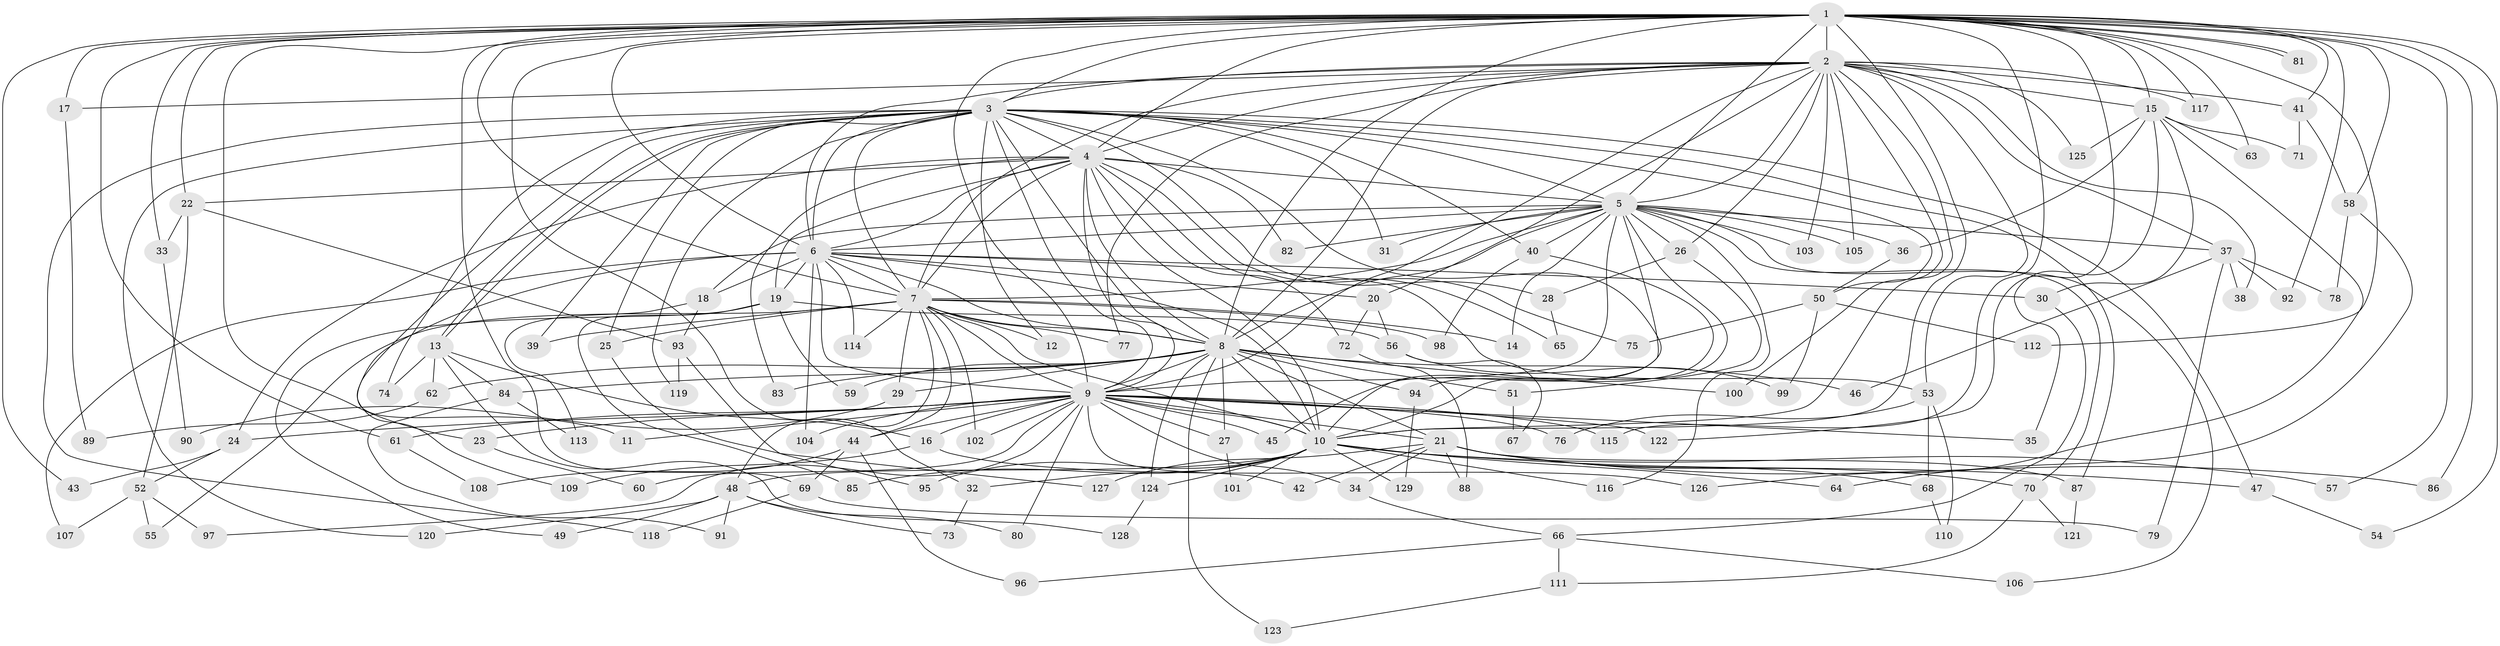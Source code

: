 // Generated by graph-tools (version 1.1) at 2025/01/03/09/25 03:01:36]
// undirected, 129 vertices, 283 edges
graph export_dot {
graph [start="1"]
  node [color=gray90,style=filled];
  1;
  2;
  3;
  4;
  5;
  6;
  7;
  8;
  9;
  10;
  11;
  12;
  13;
  14;
  15;
  16;
  17;
  18;
  19;
  20;
  21;
  22;
  23;
  24;
  25;
  26;
  27;
  28;
  29;
  30;
  31;
  32;
  33;
  34;
  35;
  36;
  37;
  38;
  39;
  40;
  41;
  42;
  43;
  44;
  45;
  46;
  47;
  48;
  49;
  50;
  51;
  52;
  53;
  54;
  55;
  56;
  57;
  58;
  59;
  60;
  61;
  62;
  63;
  64;
  65;
  66;
  67;
  68;
  69;
  70;
  71;
  72;
  73;
  74;
  75;
  76;
  77;
  78;
  79;
  80;
  81;
  82;
  83;
  84;
  85;
  86;
  87;
  88;
  89;
  90;
  91;
  92;
  93;
  94;
  95;
  96;
  97;
  98;
  99;
  100;
  101;
  102;
  103;
  104;
  105;
  106;
  107;
  108;
  109;
  110;
  111;
  112;
  113;
  114;
  115;
  116;
  117;
  118;
  119;
  120;
  121;
  122;
  123;
  124;
  125;
  126;
  127;
  128;
  129;
  1 -- 2;
  1 -- 3;
  1 -- 4;
  1 -- 5;
  1 -- 6;
  1 -- 7;
  1 -- 8;
  1 -- 9;
  1 -- 10;
  1 -- 15;
  1 -- 17;
  1 -- 22;
  1 -- 23;
  1 -- 32;
  1 -- 33;
  1 -- 41;
  1 -- 43;
  1 -- 54;
  1 -- 57;
  1 -- 58;
  1 -- 61;
  1 -- 63;
  1 -- 69;
  1 -- 81;
  1 -- 81;
  1 -- 86;
  1 -- 92;
  1 -- 112;
  1 -- 115;
  1 -- 117;
  1 -- 122;
  2 -- 3;
  2 -- 4;
  2 -- 5;
  2 -- 6;
  2 -- 7;
  2 -- 8;
  2 -- 9;
  2 -- 10;
  2 -- 15;
  2 -- 17;
  2 -- 20;
  2 -- 26;
  2 -- 37;
  2 -- 38;
  2 -- 41;
  2 -- 53;
  2 -- 77;
  2 -- 100;
  2 -- 103;
  2 -- 105;
  2 -- 117;
  2 -- 125;
  3 -- 4;
  3 -- 5;
  3 -- 6;
  3 -- 7;
  3 -- 8;
  3 -- 9;
  3 -- 10;
  3 -- 11;
  3 -- 12;
  3 -- 13;
  3 -- 13;
  3 -- 25;
  3 -- 28;
  3 -- 31;
  3 -- 39;
  3 -- 40;
  3 -- 47;
  3 -- 50;
  3 -- 74;
  3 -- 87;
  3 -- 118;
  3 -- 119;
  3 -- 120;
  4 -- 5;
  4 -- 6;
  4 -- 7;
  4 -- 8;
  4 -- 9;
  4 -- 10;
  4 -- 19;
  4 -- 22;
  4 -- 24;
  4 -- 65;
  4 -- 72;
  4 -- 75;
  4 -- 82;
  4 -- 83;
  5 -- 6;
  5 -- 7;
  5 -- 8;
  5 -- 9;
  5 -- 10;
  5 -- 14;
  5 -- 18;
  5 -- 26;
  5 -- 31;
  5 -- 36;
  5 -- 37;
  5 -- 40;
  5 -- 45;
  5 -- 70;
  5 -- 82;
  5 -- 103;
  5 -- 105;
  5 -- 106;
  5 -- 116;
  6 -- 7;
  6 -- 8;
  6 -- 9;
  6 -- 10;
  6 -- 18;
  6 -- 19;
  6 -- 20;
  6 -- 30;
  6 -- 53;
  6 -- 104;
  6 -- 107;
  6 -- 109;
  6 -- 114;
  7 -- 8;
  7 -- 9;
  7 -- 10;
  7 -- 12;
  7 -- 14;
  7 -- 25;
  7 -- 29;
  7 -- 39;
  7 -- 44;
  7 -- 48;
  7 -- 55;
  7 -- 77;
  7 -- 98;
  7 -- 102;
  7 -- 114;
  8 -- 9;
  8 -- 10;
  8 -- 21;
  8 -- 27;
  8 -- 29;
  8 -- 46;
  8 -- 51;
  8 -- 59;
  8 -- 62;
  8 -- 83;
  8 -- 84;
  8 -- 94;
  8 -- 100;
  8 -- 123;
  8 -- 124;
  9 -- 10;
  9 -- 11;
  9 -- 16;
  9 -- 21;
  9 -- 23;
  9 -- 24;
  9 -- 27;
  9 -- 34;
  9 -- 35;
  9 -- 42;
  9 -- 44;
  9 -- 45;
  9 -- 60;
  9 -- 61;
  9 -- 76;
  9 -- 80;
  9 -- 97;
  9 -- 102;
  9 -- 104;
  9 -- 115;
  9 -- 122;
  10 -- 32;
  10 -- 47;
  10 -- 48;
  10 -- 57;
  10 -- 64;
  10 -- 85;
  10 -- 95;
  10 -- 101;
  10 -- 116;
  10 -- 124;
  10 -- 129;
  13 -- 16;
  13 -- 62;
  13 -- 74;
  13 -- 84;
  13 -- 128;
  15 -- 30;
  15 -- 35;
  15 -- 36;
  15 -- 63;
  15 -- 71;
  15 -- 125;
  15 -- 126;
  16 -- 109;
  16 -- 126;
  17 -- 89;
  18 -- 93;
  18 -- 113;
  19 -- 49;
  19 -- 56;
  19 -- 59;
  19 -- 85;
  20 -- 56;
  20 -- 72;
  21 -- 34;
  21 -- 42;
  21 -- 68;
  21 -- 70;
  21 -- 86;
  21 -- 87;
  21 -- 88;
  21 -- 127;
  22 -- 33;
  22 -- 52;
  22 -- 93;
  23 -- 60;
  24 -- 43;
  24 -- 52;
  25 -- 127;
  26 -- 28;
  26 -- 51;
  27 -- 101;
  28 -- 65;
  29 -- 90;
  30 -- 66;
  32 -- 73;
  33 -- 90;
  34 -- 66;
  36 -- 50;
  37 -- 38;
  37 -- 46;
  37 -- 78;
  37 -- 79;
  37 -- 92;
  40 -- 94;
  40 -- 98;
  41 -- 58;
  41 -- 71;
  44 -- 69;
  44 -- 96;
  44 -- 108;
  47 -- 54;
  48 -- 49;
  48 -- 73;
  48 -- 80;
  48 -- 91;
  48 -- 120;
  50 -- 75;
  50 -- 99;
  50 -- 112;
  51 -- 67;
  52 -- 55;
  52 -- 97;
  52 -- 107;
  53 -- 68;
  53 -- 76;
  53 -- 110;
  56 -- 67;
  56 -- 99;
  58 -- 64;
  58 -- 78;
  61 -- 108;
  62 -- 89;
  66 -- 96;
  66 -- 106;
  66 -- 111;
  68 -- 110;
  69 -- 79;
  69 -- 118;
  70 -- 111;
  70 -- 121;
  72 -- 88;
  84 -- 91;
  84 -- 113;
  87 -- 121;
  93 -- 95;
  93 -- 119;
  94 -- 129;
  111 -- 123;
  124 -- 128;
}
